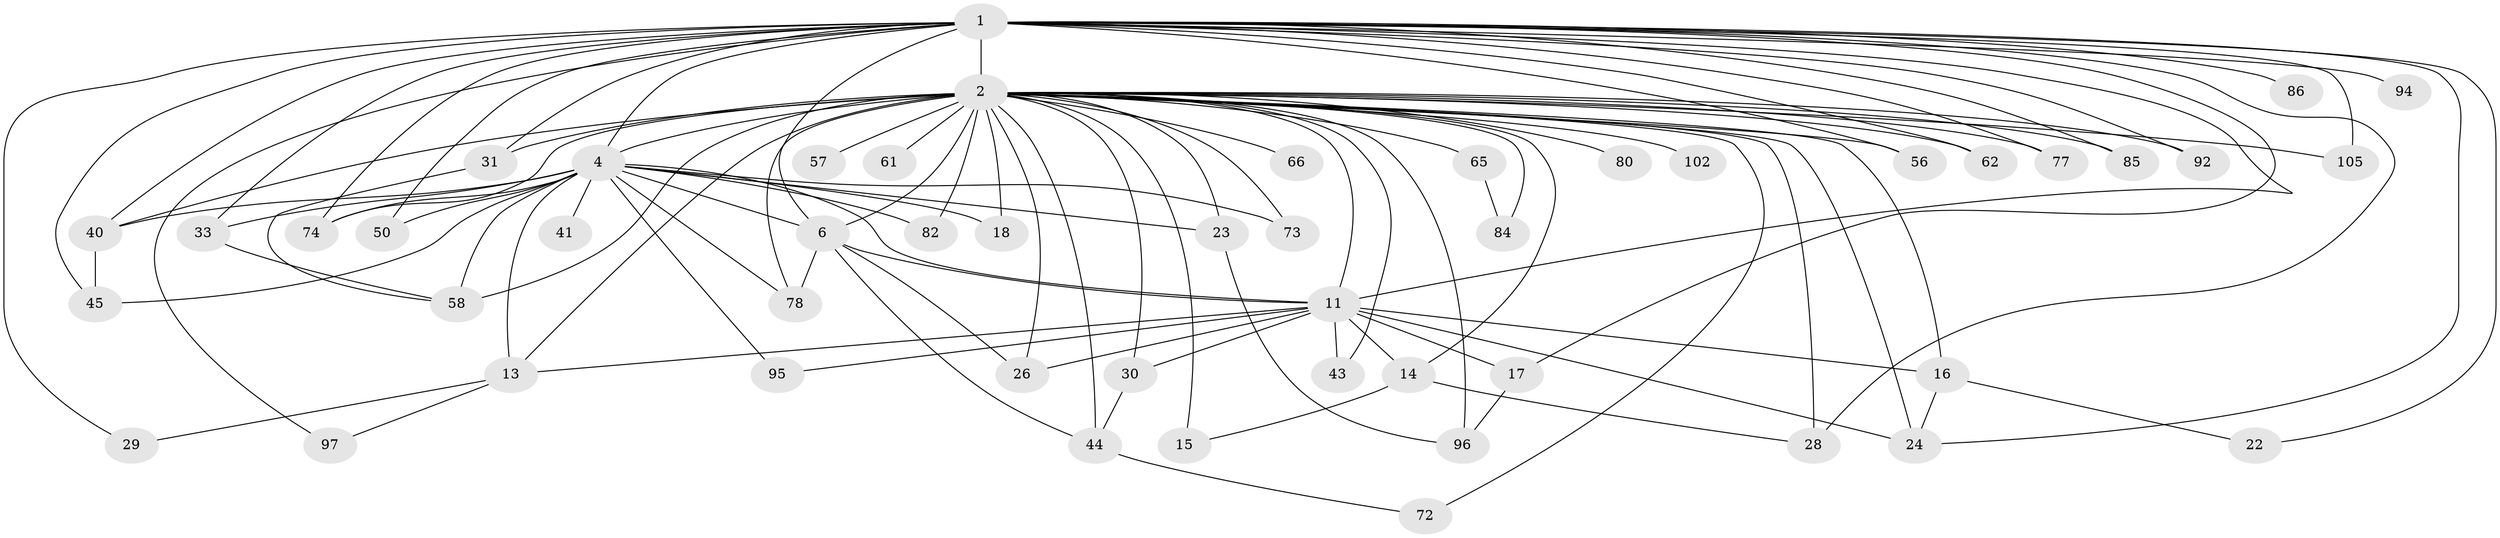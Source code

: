 // original degree distribution, {16: 0.023622047244094488, 24: 0.007874015748031496, 17: 0.007874015748031496, 19: 0.007874015748031496, 18: 0.007874015748031496, 20: 0.007874015748031496, 25: 0.007874015748031496, 28: 0.007874015748031496, 27: 0.007874015748031496, 5: 0.05511811023622047, 4: 0.07874015748031496, 3: 0.2283464566929134, 2: 0.49606299212598426, 7: 0.015748031496062992, 6: 0.03937007874015748}
// Generated by graph-tools (version 1.1) at 2025/17/03/04/25 18:17:23]
// undirected, 50 vertices, 104 edges
graph export_dot {
graph [start="1"]
  node [color=gray90,style=filled];
  1 [super="+8+52+48"];
  2 [super="+68+3+5+27+91+7"];
  4 [super="+122+70+9"];
  6 [super="+53"];
  11 [super="+60+124+120+90+103+21"];
  13;
  14;
  15 [super="+39"];
  16;
  17;
  18;
  22;
  23 [super="+34"];
  24 [super="+71"];
  26 [super="+88"];
  28 [super="+37"];
  29;
  30 [super="+38+42"];
  31;
  33 [super="+35"];
  40 [super="+49"];
  41;
  43;
  44 [super="+46"];
  45;
  50;
  56;
  57;
  58 [super="+119+63"];
  61;
  62;
  65;
  66;
  72;
  73;
  74;
  77;
  78 [super="+101"];
  80;
  82;
  84;
  85;
  86;
  92;
  94;
  95;
  96 [super="+115"];
  97;
  102;
  105;
  1 -- 2 [weight=19];
  1 -- 4 [weight=5];
  1 -- 6 [weight=3];
  1 -- 17;
  1 -- 56 [weight=2];
  1 -- 85;
  1 -- 86 [weight=2];
  1 -- 77;
  1 -- 22;
  1 -- 24;
  1 -- 92 [weight=2];
  1 -- 94 [weight=2];
  1 -- 28;
  1 -- 29;
  1 -- 97;
  1 -- 31 [weight=3];
  1 -- 40;
  1 -- 50;
  1 -- 62;
  1 -- 105;
  1 -- 45;
  1 -- 33;
  1 -- 74;
  1 -- 11;
  2 -- 4 [weight=17];
  2 -- 6 [weight=8];
  2 -- 40 [weight=2];
  2 -- 73;
  2 -- 65 [weight=2];
  2 -- 11 [weight=5];
  2 -- 72;
  2 -- 18;
  2 -- 23;
  2 -- 31 [weight=2];
  2 -- 105;
  2 -- 57 [weight=2];
  2 -- 61 [weight=2];
  2 -- 30 [weight=3];
  2 -- 14;
  2 -- 15 [weight=2];
  2 -- 16;
  2 -- 26;
  2 -- 43 [weight=2];
  2 -- 44;
  2 -- 56;
  2 -- 62;
  2 -- 66 [weight=2];
  2 -- 77;
  2 -- 80 [weight=2];
  2 -- 82 [weight=2];
  2 -- 84;
  2 -- 85;
  2 -- 96;
  2 -- 102;
  2 -- 74;
  2 -- 13;
  2 -- 92;
  2 -- 78;
  2 -- 24;
  2 -- 28;
  2 -- 58;
  4 -- 6 [weight=2];
  4 -- 11 [weight=4];
  4 -- 13;
  4 -- 50;
  4 -- 40;
  4 -- 73;
  4 -- 74;
  4 -- 78;
  4 -- 18;
  4 -- 82;
  4 -- 23 [weight=2];
  4 -- 95;
  4 -- 33 [weight=3];
  4 -- 41 [weight=2];
  4 -- 45;
  4 -- 58 [weight=2];
  6 -- 26;
  6 -- 44;
  6 -- 78 [weight=2];
  6 -- 11 [weight=2];
  11 -- 14;
  11 -- 16;
  11 -- 17;
  11 -- 24;
  11 -- 30;
  11 -- 43;
  11 -- 13;
  11 -- 26;
  11 -- 95;
  13 -- 29;
  13 -- 97;
  14 -- 15;
  14 -- 28;
  16 -- 22;
  16 -- 24;
  17 -- 96;
  23 -- 96;
  30 -- 44;
  31 -- 58;
  33 -- 58;
  40 -- 45;
  44 -- 72;
  65 -- 84;
}
